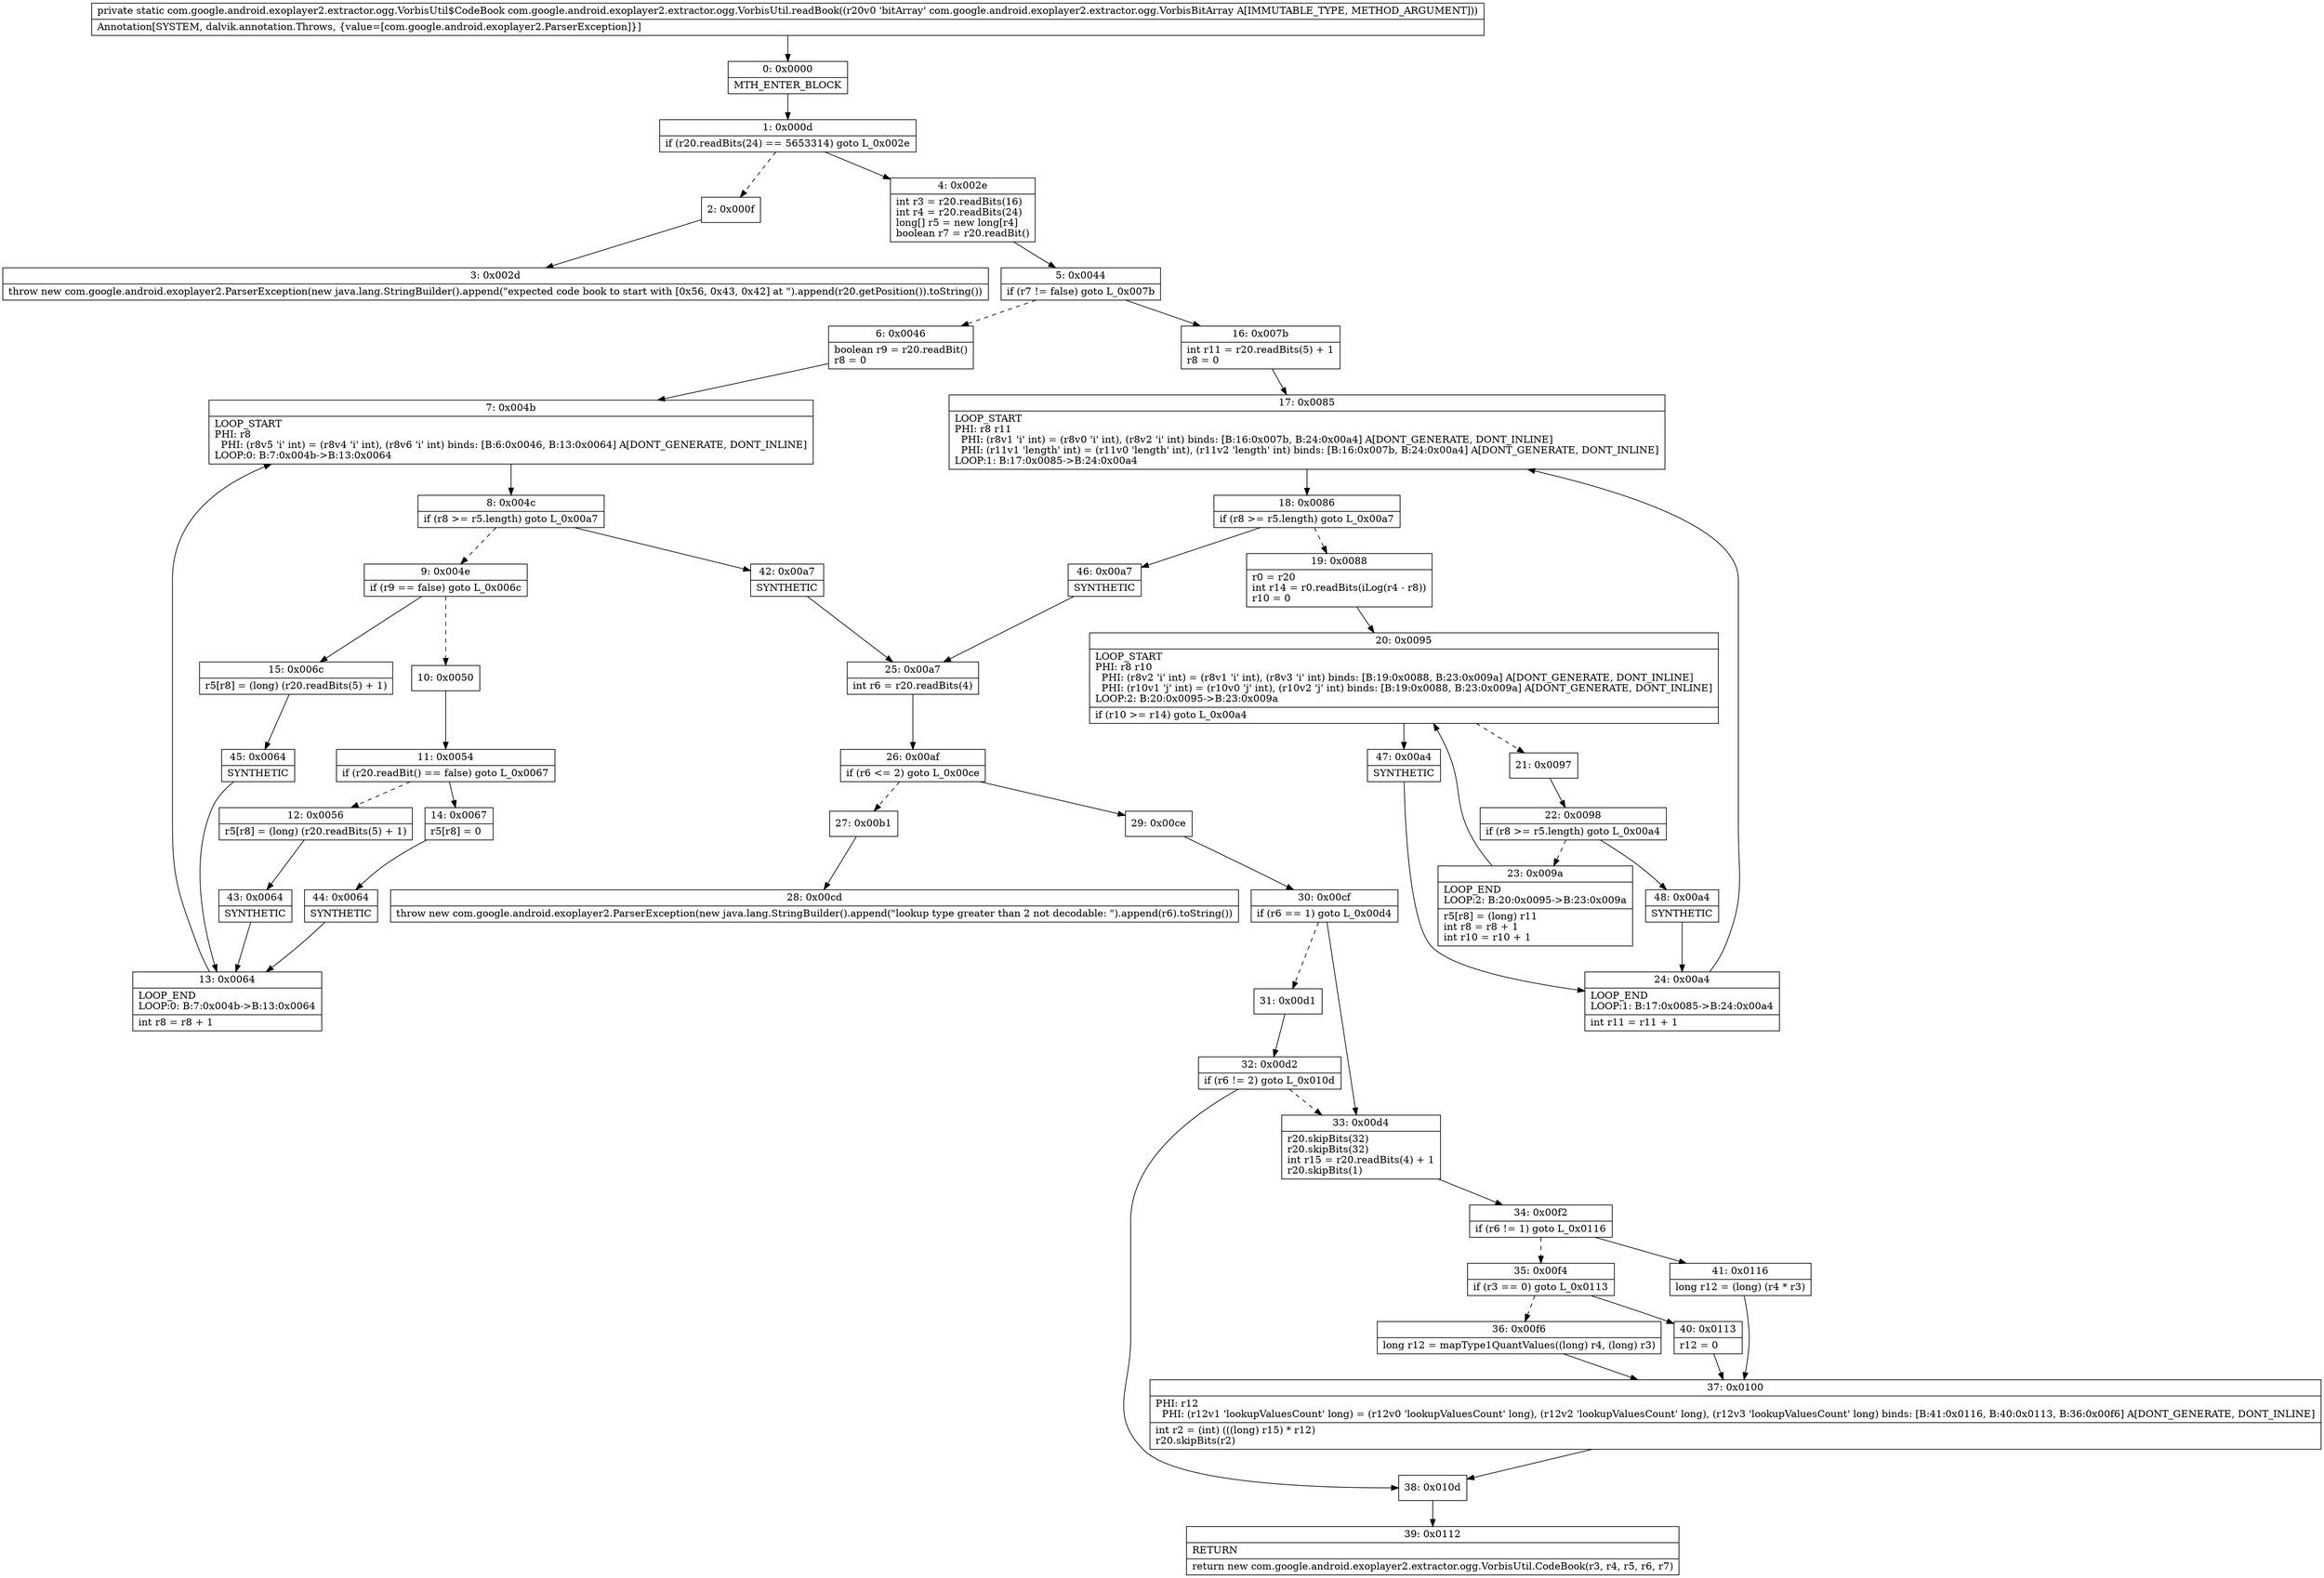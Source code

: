 digraph "CFG forcom.google.android.exoplayer2.extractor.ogg.VorbisUtil.readBook(Lcom\/google\/android\/exoplayer2\/extractor\/ogg\/VorbisBitArray;)Lcom\/google\/android\/exoplayer2\/extractor\/ogg\/VorbisUtil$CodeBook;" {
Node_0 [shape=record,label="{0\:\ 0x0000|MTH_ENTER_BLOCK\l}"];
Node_1 [shape=record,label="{1\:\ 0x000d|if (r20.readBits(24) == 5653314) goto L_0x002e\l}"];
Node_2 [shape=record,label="{2\:\ 0x000f}"];
Node_3 [shape=record,label="{3\:\ 0x002d|throw new com.google.android.exoplayer2.ParserException(new java.lang.StringBuilder().append(\"expected code book to start with [0x56, 0x43, 0x42] at \").append(r20.getPosition()).toString())\l}"];
Node_4 [shape=record,label="{4\:\ 0x002e|int r3 = r20.readBits(16)\lint r4 = r20.readBits(24)\llong[] r5 = new long[r4]\lboolean r7 = r20.readBit()\l}"];
Node_5 [shape=record,label="{5\:\ 0x0044|if (r7 != false) goto L_0x007b\l}"];
Node_6 [shape=record,label="{6\:\ 0x0046|boolean r9 = r20.readBit()\lr8 = 0\l}"];
Node_7 [shape=record,label="{7\:\ 0x004b|LOOP_START\lPHI: r8 \l  PHI: (r8v5 'i' int) = (r8v4 'i' int), (r8v6 'i' int) binds: [B:6:0x0046, B:13:0x0064] A[DONT_GENERATE, DONT_INLINE]\lLOOP:0: B:7:0x004b\-\>B:13:0x0064\l}"];
Node_8 [shape=record,label="{8\:\ 0x004c|if (r8 \>= r5.length) goto L_0x00a7\l}"];
Node_9 [shape=record,label="{9\:\ 0x004e|if (r9 == false) goto L_0x006c\l}"];
Node_10 [shape=record,label="{10\:\ 0x0050}"];
Node_11 [shape=record,label="{11\:\ 0x0054|if (r20.readBit() == false) goto L_0x0067\l}"];
Node_12 [shape=record,label="{12\:\ 0x0056|r5[r8] = (long) (r20.readBits(5) + 1)\l}"];
Node_13 [shape=record,label="{13\:\ 0x0064|LOOP_END\lLOOP:0: B:7:0x004b\-\>B:13:0x0064\l|int r8 = r8 + 1\l}"];
Node_14 [shape=record,label="{14\:\ 0x0067|r5[r8] = 0\l}"];
Node_15 [shape=record,label="{15\:\ 0x006c|r5[r8] = (long) (r20.readBits(5) + 1)\l}"];
Node_16 [shape=record,label="{16\:\ 0x007b|int r11 = r20.readBits(5) + 1\lr8 = 0\l}"];
Node_17 [shape=record,label="{17\:\ 0x0085|LOOP_START\lPHI: r8 r11 \l  PHI: (r8v1 'i' int) = (r8v0 'i' int), (r8v2 'i' int) binds: [B:16:0x007b, B:24:0x00a4] A[DONT_GENERATE, DONT_INLINE]\l  PHI: (r11v1 'length' int) = (r11v0 'length' int), (r11v2 'length' int) binds: [B:16:0x007b, B:24:0x00a4] A[DONT_GENERATE, DONT_INLINE]\lLOOP:1: B:17:0x0085\-\>B:24:0x00a4\l}"];
Node_18 [shape=record,label="{18\:\ 0x0086|if (r8 \>= r5.length) goto L_0x00a7\l}"];
Node_19 [shape=record,label="{19\:\ 0x0088|r0 = r20\lint r14 = r0.readBits(iLog(r4 \- r8))\lr10 = 0\l}"];
Node_20 [shape=record,label="{20\:\ 0x0095|LOOP_START\lPHI: r8 r10 \l  PHI: (r8v2 'i' int) = (r8v1 'i' int), (r8v3 'i' int) binds: [B:19:0x0088, B:23:0x009a] A[DONT_GENERATE, DONT_INLINE]\l  PHI: (r10v1 'j' int) = (r10v0 'j' int), (r10v2 'j' int) binds: [B:19:0x0088, B:23:0x009a] A[DONT_GENERATE, DONT_INLINE]\lLOOP:2: B:20:0x0095\-\>B:23:0x009a\l|if (r10 \>= r14) goto L_0x00a4\l}"];
Node_21 [shape=record,label="{21\:\ 0x0097}"];
Node_22 [shape=record,label="{22\:\ 0x0098|if (r8 \>= r5.length) goto L_0x00a4\l}"];
Node_23 [shape=record,label="{23\:\ 0x009a|LOOP_END\lLOOP:2: B:20:0x0095\-\>B:23:0x009a\l|r5[r8] = (long) r11\lint r8 = r8 + 1\lint r10 = r10 + 1\l}"];
Node_24 [shape=record,label="{24\:\ 0x00a4|LOOP_END\lLOOP:1: B:17:0x0085\-\>B:24:0x00a4\l|int r11 = r11 + 1\l}"];
Node_25 [shape=record,label="{25\:\ 0x00a7|int r6 = r20.readBits(4)\l}"];
Node_26 [shape=record,label="{26\:\ 0x00af|if (r6 \<= 2) goto L_0x00ce\l}"];
Node_27 [shape=record,label="{27\:\ 0x00b1}"];
Node_28 [shape=record,label="{28\:\ 0x00cd|throw new com.google.android.exoplayer2.ParserException(new java.lang.StringBuilder().append(\"lookup type greater than 2 not decodable: \").append(r6).toString())\l}"];
Node_29 [shape=record,label="{29\:\ 0x00ce}"];
Node_30 [shape=record,label="{30\:\ 0x00cf|if (r6 == 1) goto L_0x00d4\l}"];
Node_31 [shape=record,label="{31\:\ 0x00d1}"];
Node_32 [shape=record,label="{32\:\ 0x00d2|if (r6 != 2) goto L_0x010d\l}"];
Node_33 [shape=record,label="{33\:\ 0x00d4|r20.skipBits(32)\lr20.skipBits(32)\lint r15 = r20.readBits(4) + 1\lr20.skipBits(1)\l}"];
Node_34 [shape=record,label="{34\:\ 0x00f2|if (r6 != 1) goto L_0x0116\l}"];
Node_35 [shape=record,label="{35\:\ 0x00f4|if (r3 == 0) goto L_0x0113\l}"];
Node_36 [shape=record,label="{36\:\ 0x00f6|long r12 = mapType1QuantValues((long) r4, (long) r3)\l}"];
Node_37 [shape=record,label="{37\:\ 0x0100|PHI: r12 \l  PHI: (r12v1 'lookupValuesCount' long) = (r12v0 'lookupValuesCount' long), (r12v2 'lookupValuesCount' long), (r12v3 'lookupValuesCount' long) binds: [B:41:0x0116, B:40:0x0113, B:36:0x00f6] A[DONT_GENERATE, DONT_INLINE]\l|int r2 = (int) (((long) r15) * r12)\lr20.skipBits(r2)\l}"];
Node_38 [shape=record,label="{38\:\ 0x010d}"];
Node_39 [shape=record,label="{39\:\ 0x0112|RETURN\l|return new com.google.android.exoplayer2.extractor.ogg.VorbisUtil.CodeBook(r3, r4, r5, r6, r7)\l}"];
Node_40 [shape=record,label="{40\:\ 0x0113|r12 = 0\l}"];
Node_41 [shape=record,label="{41\:\ 0x0116|long r12 = (long) (r4 * r3)\l}"];
Node_42 [shape=record,label="{42\:\ 0x00a7|SYNTHETIC\l}"];
Node_43 [shape=record,label="{43\:\ 0x0064|SYNTHETIC\l}"];
Node_44 [shape=record,label="{44\:\ 0x0064|SYNTHETIC\l}"];
Node_45 [shape=record,label="{45\:\ 0x0064|SYNTHETIC\l}"];
Node_46 [shape=record,label="{46\:\ 0x00a7|SYNTHETIC\l}"];
Node_47 [shape=record,label="{47\:\ 0x00a4|SYNTHETIC\l}"];
Node_48 [shape=record,label="{48\:\ 0x00a4|SYNTHETIC\l}"];
MethodNode[shape=record,label="{private static com.google.android.exoplayer2.extractor.ogg.VorbisUtil$CodeBook com.google.android.exoplayer2.extractor.ogg.VorbisUtil.readBook((r20v0 'bitArray' com.google.android.exoplayer2.extractor.ogg.VorbisBitArray A[IMMUTABLE_TYPE, METHOD_ARGUMENT]))  | Annotation[SYSTEM, dalvik.annotation.Throws, \{value=[com.google.android.exoplayer2.ParserException]\}]\l}"];
MethodNode -> Node_0;
Node_0 -> Node_1;
Node_1 -> Node_2[style=dashed];
Node_1 -> Node_4;
Node_2 -> Node_3;
Node_4 -> Node_5;
Node_5 -> Node_6[style=dashed];
Node_5 -> Node_16;
Node_6 -> Node_7;
Node_7 -> Node_8;
Node_8 -> Node_9[style=dashed];
Node_8 -> Node_42;
Node_9 -> Node_10[style=dashed];
Node_9 -> Node_15;
Node_10 -> Node_11;
Node_11 -> Node_12[style=dashed];
Node_11 -> Node_14;
Node_12 -> Node_43;
Node_13 -> Node_7;
Node_14 -> Node_44;
Node_15 -> Node_45;
Node_16 -> Node_17;
Node_17 -> Node_18;
Node_18 -> Node_19[style=dashed];
Node_18 -> Node_46;
Node_19 -> Node_20;
Node_20 -> Node_21[style=dashed];
Node_20 -> Node_47;
Node_21 -> Node_22;
Node_22 -> Node_23[style=dashed];
Node_22 -> Node_48;
Node_23 -> Node_20;
Node_24 -> Node_17;
Node_25 -> Node_26;
Node_26 -> Node_27[style=dashed];
Node_26 -> Node_29;
Node_27 -> Node_28;
Node_29 -> Node_30;
Node_30 -> Node_31[style=dashed];
Node_30 -> Node_33;
Node_31 -> Node_32;
Node_32 -> Node_33[style=dashed];
Node_32 -> Node_38;
Node_33 -> Node_34;
Node_34 -> Node_35[style=dashed];
Node_34 -> Node_41;
Node_35 -> Node_36[style=dashed];
Node_35 -> Node_40;
Node_36 -> Node_37;
Node_37 -> Node_38;
Node_38 -> Node_39;
Node_40 -> Node_37;
Node_41 -> Node_37;
Node_42 -> Node_25;
Node_43 -> Node_13;
Node_44 -> Node_13;
Node_45 -> Node_13;
Node_46 -> Node_25;
Node_47 -> Node_24;
Node_48 -> Node_24;
}

